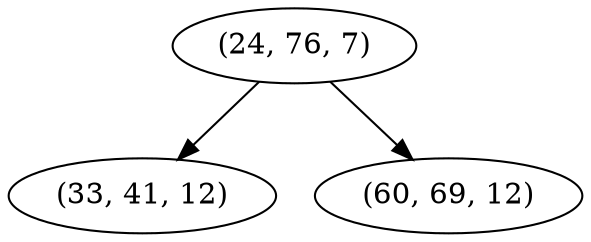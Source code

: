 digraph tree {
    "(24, 76, 7)";
    "(33, 41, 12)";
    "(60, 69, 12)";
    "(24, 76, 7)" -> "(33, 41, 12)";
    "(24, 76, 7)" -> "(60, 69, 12)";
}
